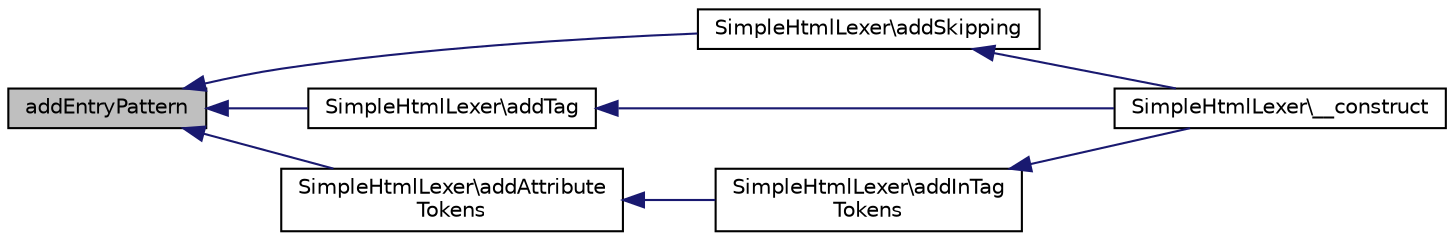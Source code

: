 digraph "addEntryPattern"
{
  edge [fontname="Helvetica",fontsize="10",labelfontname="Helvetica",labelfontsize="10"];
  node [fontname="Helvetica",fontsize="10",shape=record];
  rankdir="LR";
  Node1 [label="addEntryPattern",height=0.2,width=0.4,color="black", fillcolor="grey75", style="filled" fontcolor="black"];
  Node1 -> Node2 [dir="back",color="midnightblue",fontsize="10",style="solid",fontname="Helvetica"];
  Node2 [label="SimpleHtmlLexer\\addSkipping",height=0.2,width=0.4,color="black", fillcolor="white", style="filled",URL="$class_simple_html_lexer.html#a523abb7b410593ad518125d789505166"];
  Node2 -> Node3 [dir="back",color="midnightblue",fontsize="10",style="solid",fontname="Helvetica"];
  Node3 [label="SimpleHtmlLexer\\__construct",height=0.2,width=0.4,color="black", fillcolor="white", style="filled",URL="$class_simple_html_lexer.html#ab890968dc291758f2315ad508db516b6"];
  Node1 -> Node4 [dir="back",color="midnightblue",fontsize="10",style="solid",fontname="Helvetica"];
  Node4 [label="SimpleHtmlLexer\\addTag",height=0.2,width=0.4,color="black", fillcolor="white", style="filled",URL="$class_simple_html_lexer.html#a5b548a3558ba411599eaa8328ebd8f02"];
  Node4 -> Node3 [dir="back",color="midnightblue",fontsize="10",style="solid",fontname="Helvetica"];
  Node1 -> Node5 [dir="back",color="midnightblue",fontsize="10",style="solid",fontname="Helvetica"];
  Node5 [label="SimpleHtmlLexer\\addAttribute\lTokens",height=0.2,width=0.4,color="black", fillcolor="white", style="filled",URL="$class_simple_html_lexer.html#af320edfcc8f5a4cb28f8332685e19b35"];
  Node5 -> Node6 [dir="back",color="midnightblue",fontsize="10",style="solid",fontname="Helvetica"];
  Node6 [label="SimpleHtmlLexer\\addInTag\lTokens",height=0.2,width=0.4,color="black", fillcolor="white", style="filled",URL="$class_simple_html_lexer.html#a8b5eb305db471592400125f189af55a0"];
  Node6 -> Node3 [dir="back",color="midnightblue",fontsize="10",style="solid",fontname="Helvetica"];
}
